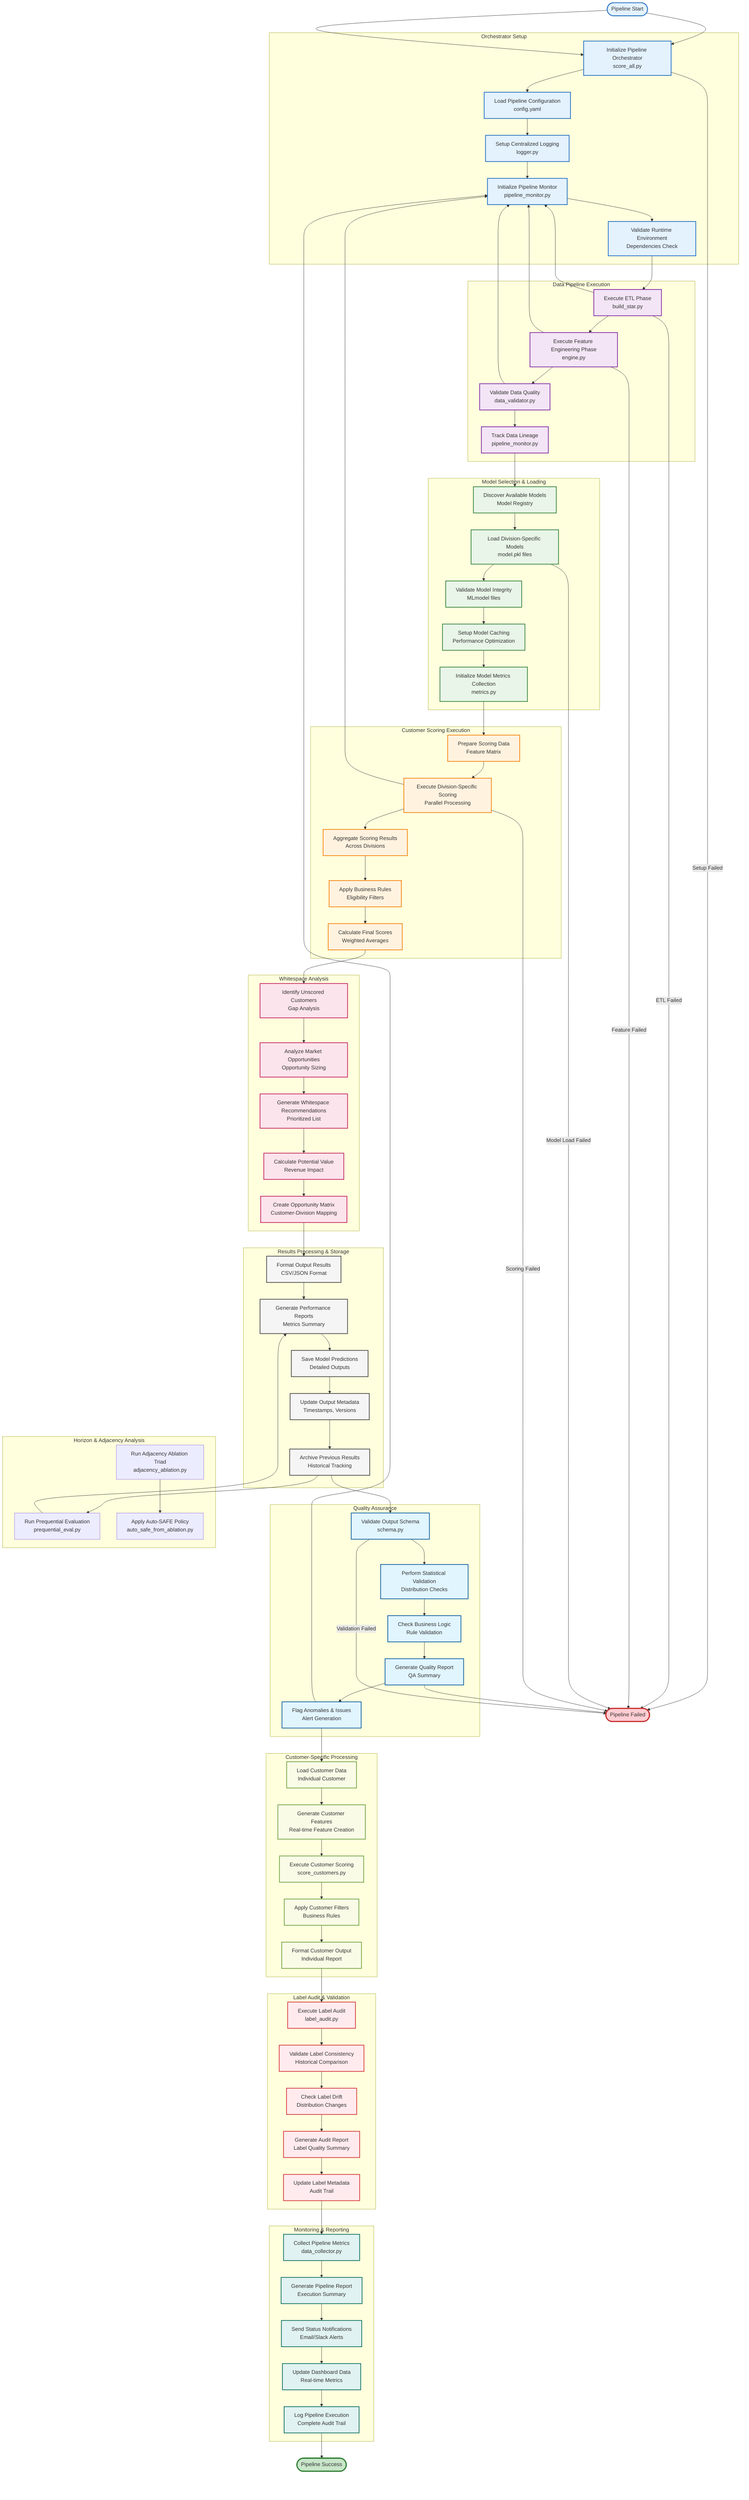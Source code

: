 %% GoSales Engine - Pipeline Orchestration Flow

graph TB
    %% Start
    Start(["Pipeline Start"]) --> InitializeOrchestrator

    %% Orchestrator Initialization
    subgraph "Orchestrator Setup"
        InitializeOrchestrator["Initialize Pipeline Orchestrator<br/>score_all.py"]
        LoadPipelineConfig["Load Pipeline Configuration<br/>config.yaml"]
        SetupLogging["Setup Centralized Logging<br/>logger.py"]
        InitializeMonitoring["Initialize Pipeline Monitor<br/>pipeline_monitor.py"]
        ValidateEnvironment["Validate Runtime Environment<br/>Dependencies Check"]
    end

    %% Data Pipeline Phase
    subgraph "Data Pipeline Execution"
        ExecuteETLPhase["Execute ETL Phase<br/>build_star.py"]
        ExecuteFeaturePhase["Execute Feature Engineering Phase<br/>engine.py"]
        ValidateDataQuality["Validate Data Quality<br/>data_validator.py"]
        TrackDataLineage["Track Data Lineage<br/>pipeline_monitor.py"]
    end

    %% Model Selection Phase
    subgraph "Model Selection & Loading"
        DiscoverAvailableModels["Discover Available Models<br/>Model Registry"]
        LoadDivisionModels["Load Division-Specific Models<br/>model.pkl files"]
        ValidateModelIntegrity["Validate Model Integrity<br/>MLmodel files"]
        SetupModelCaching["Setup Model Caching<br/>Performance Optimization"]
        InitializeModelMetrics["Initialize Model Metrics Collection<br/>metrics.py"]
    end

    %% Customer Scoring Phase
    subgraph "Customer Scoring Execution"
        PrepareScoringData["Prepare Scoring Data<br/>Feature Matrix"]
        ExecuteDivisionScoring["Execute Division-Specific Scoring<br/>Parallel Processing"]
        AggregateScoringResults["Aggregate Scoring Results<br/>Across Divisions"]
        ApplyBusinessRules["Apply Business Rules<br/>Eligibility Filters"]
        CalculateFinalScores["Calculate Final Scores<br/>Weighted Averages"]
    end

    %% Whitespace Analysis Phase
    subgraph "Whitespace Analysis"
        IdentifyUnscoredCustomers["Identify Unscored Customers<br/>Gap Analysis"]
        AnalyzeMarketOpportunities["Analyze Market Opportunities<br/>Opportunity Sizing"]
        GenerateWhitespaceRecommendations["Generate Whitespace Recommendations<br/>Prioritized List"]
        CalculatePotentialValue["Calculate Potential Value<br/>Revenue Impact"]
        CreateOpportunityMatrix["Create Opportunity Matrix<br/>Customer-Division Mapping"]
    end

    %% Results Processing Phase
    subgraph "Results Processing & Storage"
        FormatOutputResults["Format Output Results<br/>CSV/JSON Format"]
        GeneratePerformanceReports["Generate Performance Reports<br/>Metrics Summary"]
        SaveModelPredictions["Save Model Predictions<br/>Detailed Outputs"]
        UpdateOutputMetadata["Update Output Metadata<br/>Timestamps, Versions"]
        ArchivePreviousResults["Archive Previous Results<br/>Historical Tracking"]
    end

    %% Quality Assurance Phase
    subgraph "Quality Assurance"
        ValidateOutputSchema["Validate Output Schema<br/>schema.py"]
        PerformStatisticalValidation["Perform Statistical Validation<br/>Distribution Checks"]
        CheckBusinessLogic["Check Business Logic<br/>Rule Validation"]
        GenerateQualityReport["Generate Quality Report<br/>QA Summary"]
        FlagAnomalies["Flag Anomalies & Issues<br/>Alert Generation"]
    end

    %% Horizon & Adjacency Analysis
    subgraph "Horizon & Adjacency Analysis"
        RunPrequential["Run Prequential Evaluation<br/>prequential_eval.py"]
        RunAdjacencyAbl["Run Adjacency Ablation Triad<br/>adjacency_ablation.py"]
        ApplyAutoSAFE["Apply Auto-SAFE Policy<br/>auto_safe_from_ablation.py"]
    end

    %% Customer-Specific Scoring Phase
    subgraph "Customer-Specific Processing"
        LoadCustomerData["Load Customer Data<br/>Individual Customer"]
        GenerateCustomerFeatures["Generate Customer Features<br/>Real-time Feature Creation"]
        ExecuteCustomerScoring["Execute Customer Scoring<br/>score_customers.py"]
        ApplyCustomerFilters["Apply Customer Filters<br/>Business Rules"]
        FormatCustomerOutput["Format Customer Output<br/>Individual Report"]
    end

    %% Label Audit Phase
    subgraph "Label Audit & Validation"
        ExecuteLabelAudit["Execute Label Audit<br/>label_audit.py"]
        ValidateLabelConsistency["Validate Label Consistency<br/>Historical Comparison"]
        CheckLabelDrift["Check Label Drift<br/>Distribution Changes"]
        GenerateAuditReport["Generate Audit Report<br/>Label Quality Summary"]
        UpdateLabelMetadata["Update Label Metadata<br/>Audit Trail"]
    end

    %% Monitoring & Reporting Phase
    subgraph "Monitoring & Reporting"
        CollectPipelineMetrics["Collect Pipeline Metrics<br/>data_collector.py"]
        GeneratePipelineReport["Generate Pipeline Report<br/>Execution Summary"]
        SendStatusNotifications["Send Status Notifications<br/>Email/Slack Alerts"]
        UpdateDashboardData["Update Dashboard Data<br/>Real-time Metrics"]
        LogPipelineExecution["Log Pipeline Execution<br/>Complete Audit Trail"]
    end

    %% End States
    LogPipelineExecution --> Success(["Pipeline Success"])
    GenerateQualityReport --> Failure(["Pipeline Failed"])

    %% Main Flow Connections
    Start --> InitializeOrchestrator
    InitializeOrchestrator --> LoadPipelineConfig
    LoadPipelineConfig --> SetupLogging
    SetupLogging --> InitializeMonitoring
    InitializeMonitoring --> ValidateEnvironment
    ValidateEnvironment --> ExecuteETLPhase

    ExecuteETLPhase --> ExecuteFeaturePhase
    ExecuteFeaturePhase --> ValidateDataQuality
    ValidateDataQuality --> TrackDataLineage
    TrackDataLineage --> DiscoverAvailableModels

    DiscoverAvailableModels --> LoadDivisionModels
    LoadDivisionModels --> ValidateModelIntegrity
    ValidateModelIntegrity --> SetupModelCaching
    SetupModelCaching --> InitializeModelMetrics
    InitializeModelMetrics --> PrepareScoringData

    PrepareScoringData --> ExecuteDivisionScoring
    ExecuteDivisionScoring --> AggregateScoringResults
    AggregateScoringResults --> ApplyBusinessRules
    ApplyBusinessRules --> CalculateFinalScores

    CalculateFinalScores --> IdentifyUnscoredCustomers
    IdentifyUnscoredCustomers --> AnalyzeMarketOpportunities
    AnalyzeMarketOpportunities --> GenerateWhitespaceRecommendations
    GenerateWhitespaceRecommendations --> CalculatePotentialValue
    CalculatePotentialValue --> CreateOpportunityMatrix

    CreateOpportunityMatrix --> FormatOutputResults
    FormatOutputResults --> GeneratePerformanceReports
    GeneratePerformanceReports --> SaveModelPredictions
    SaveModelPredictions --> UpdateOutputMetadata
    UpdateOutputMetadata --> ArchivePreviousResults

    ArchivePreviousResults --> ValidateOutputSchema
    ArchivePreviousResults --> RunPrequential
    RunPrequential --> GeneratePerformanceReports
    RunAdjacencyAbl --> ApplyAutoSAFE
    ValidateOutputSchema --> PerformStatisticalValidation
    PerformStatisticalValidation --> CheckBusinessLogic
    CheckBusinessLogic --> GenerateQualityReport
    GenerateQualityReport --> FlagAnomalies

    FlagAnomalies --> LoadCustomerData
    LoadCustomerData --> GenerateCustomerFeatures
    GenerateCustomerFeatures --> ExecuteCustomerScoring
    ExecuteCustomerScoring --> ApplyCustomerFilters
    ApplyCustomerFilters --> FormatCustomerOutput

    FormatCustomerOutput --> ExecuteLabelAudit
    ExecuteLabelAudit --> ValidateLabelConsistency
    ValidateLabelConsistency --> CheckLabelDrift
    CheckLabelDrift --> GenerateAuditReport
    GenerateAuditReport --> UpdateLabelMetadata

    UpdateLabelMetadata --> CollectPipelineMetrics
    CollectPipelineMetrics --> GeneratePipelineReport
    GeneratePipelineReport --> SendStatusNotifications
    SendStatusNotifications --> UpdateDashboardData
    UpdateDashboardData --> LogPipelineExecution

    %% Parallel Monitoring
    ExecuteETLPhase --> InitializeMonitoring
    ExecuteFeaturePhase --> InitializeMonitoring
    ExecuteDivisionScoring --> InitializeMonitoring
    ValidateDataQuality --> InitializeMonitoring
    FlagAnomalies --> InitializeMonitoring

    %% Error Handling
    InitializeOrchestrator -->|Setup Failed| Failure
    ExecuteETLPhase -->|ETL Failed| Failure
    ExecuteFeaturePhase -->|Feature Failed| Failure
    LoadDivisionModels -->|Model Load Failed| Failure
    ExecuteDivisionScoring -->|Scoring Failed| Failure
    ValidateOutputSchema -->|Validation Failed| Failure

    %% Styling
    classDef setup fill:#e3f2fd,stroke:#1565c0,stroke-width:2px
    classDef data fill:#f3e5f5,stroke:#7b1fa2,stroke-width:2px
    classDef model fill:#e8f5e8,stroke:#2e7d32,stroke-width:2px
    classDef scoring fill:#fff3e0,stroke:#f57c00,stroke-width:2px
    classDef whitespace fill:#fce4ec,stroke:#c2185b,stroke-width:2px
    classDef output fill:#f5f5f5,stroke:#424242,stroke-width:2px
    classDef quality fill:#e1f5fe,stroke:#01579b,stroke-width:2px
    classDef customer fill:#f9fbe7,stroke:#689f38,stroke-width:2px
    classDef audit fill:#ffebee,stroke:#d32f2f,stroke-width:2px
    classDef monitoring fill:#e0f2f1,stroke:#00695c,stroke-width:2px
    classDef success fill:#c8e6c9,stroke:#2e7d32,stroke-width:3px
    classDef failure fill:#ffcdd2,stroke:#c62828,stroke-width:3px

    class Start,InitializeOrchestrator,LoadPipelineConfig,SetupLogging,InitializeMonitoring,ValidateEnvironment setup
    class ExecuteETLPhase,ExecuteFeaturePhase,ValidateDataQuality,TrackDataLineage data
    class DiscoverAvailableModels,LoadDivisionModels,ValidateModelIntegrity,SetupModelCaching,InitializeModelMetrics model
    class PrepareScoringData,ExecuteDivisionScoring,AggregateScoringResults,ApplyBusinessRules,CalculateFinalScores scoring
    class IdentifyUnscoredCustomers,AnalyzeMarketOpportunities,GenerateWhitespaceRecommendations,CalculatePotentialValue,CreateOpportunityMatrix whitespace
    class FormatOutputResults,GeneratePerformanceReports,SaveModelPredictions,UpdateOutputMetadata,ArchivePreviousResults output
    class ValidateOutputSchema,PerformStatisticalValidation,CheckBusinessLogic,GenerateQualityReport,FlagAnomalies quality
    class LoadCustomerData,GenerateCustomerFeatures,ExecuteCustomerScoring,ApplyCustomerFilters,FormatCustomerOutput customer
    class ExecuteLabelAudit,ValidateLabelConsistency,CheckLabelDrift,GenerateAuditReport,UpdateLabelMetadata audit
    class CollectPipelineMetrics,GeneratePipelineReport,SendStatusNotifications,UpdateDashboardData,LogPipelineExecution monitoring
    class Success success
    class Failure failure